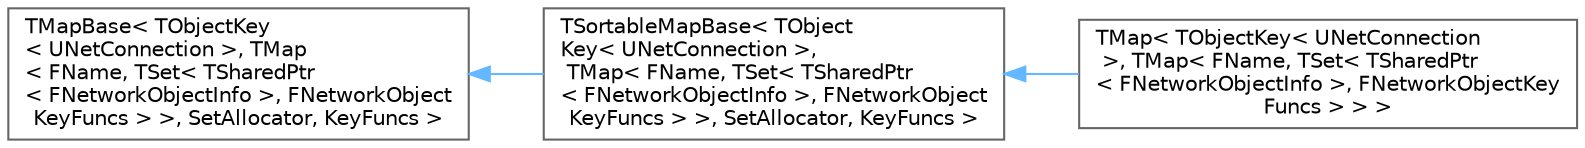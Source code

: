 digraph "Graphical Class Hierarchy"
{
 // INTERACTIVE_SVG=YES
 // LATEX_PDF_SIZE
  bgcolor="transparent";
  edge [fontname=Helvetica,fontsize=10,labelfontname=Helvetica,labelfontsize=10];
  node [fontname=Helvetica,fontsize=10,shape=box,height=0.2,width=0.4];
  rankdir="LR";
  Node0 [id="Node000000",label="TMapBase\< TObjectKey\l\< UNetConnection \>, TMap\l\< FName, TSet\< TSharedPtr\l\< FNetworkObjectInfo \>, FNetworkObject\lKeyFuncs \> \>, SetAllocator, KeyFuncs \>",height=0.2,width=0.4,color="grey40", fillcolor="white", style="filled",URL="$d8/dad/classTMapBase.html",tooltip=" "];
  Node0 -> Node1 [id="edge7762_Node000000_Node000001",dir="back",color="steelblue1",style="solid",tooltip=" "];
  Node1 [id="Node000001",label="TSortableMapBase\< TObject\lKey\< UNetConnection \>,\l TMap\< FName, TSet\< TSharedPtr\l\< FNetworkObjectInfo \>, FNetworkObject\lKeyFuncs \> \>, SetAllocator, KeyFuncs \>",height=0.2,width=0.4,color="grey40", fillcolor="white", style="filled",URL="$de/df5/classTSortableMapBase.html",tooltip=" "];
  Node1 -> Node2 [id="edge7763_Node000001_Node000002",dir="back",color="steelblue1",style="solid",tooltip=" "];
  Node2 [id="Node000002",label="TMap\< TObjectKey\< UNetConnection\l \>, TMap\< FName, TSet\< TSharedPtr\l\< FNetworkObjectInfo \>, FNetworkObjectKey\lFuncs \> \> \>",height=0.2,width=0.4,color="grey40", fillcolor="white", style="filled",URL="$d8/da9/classTMap.html",tooltip=" "];
}
